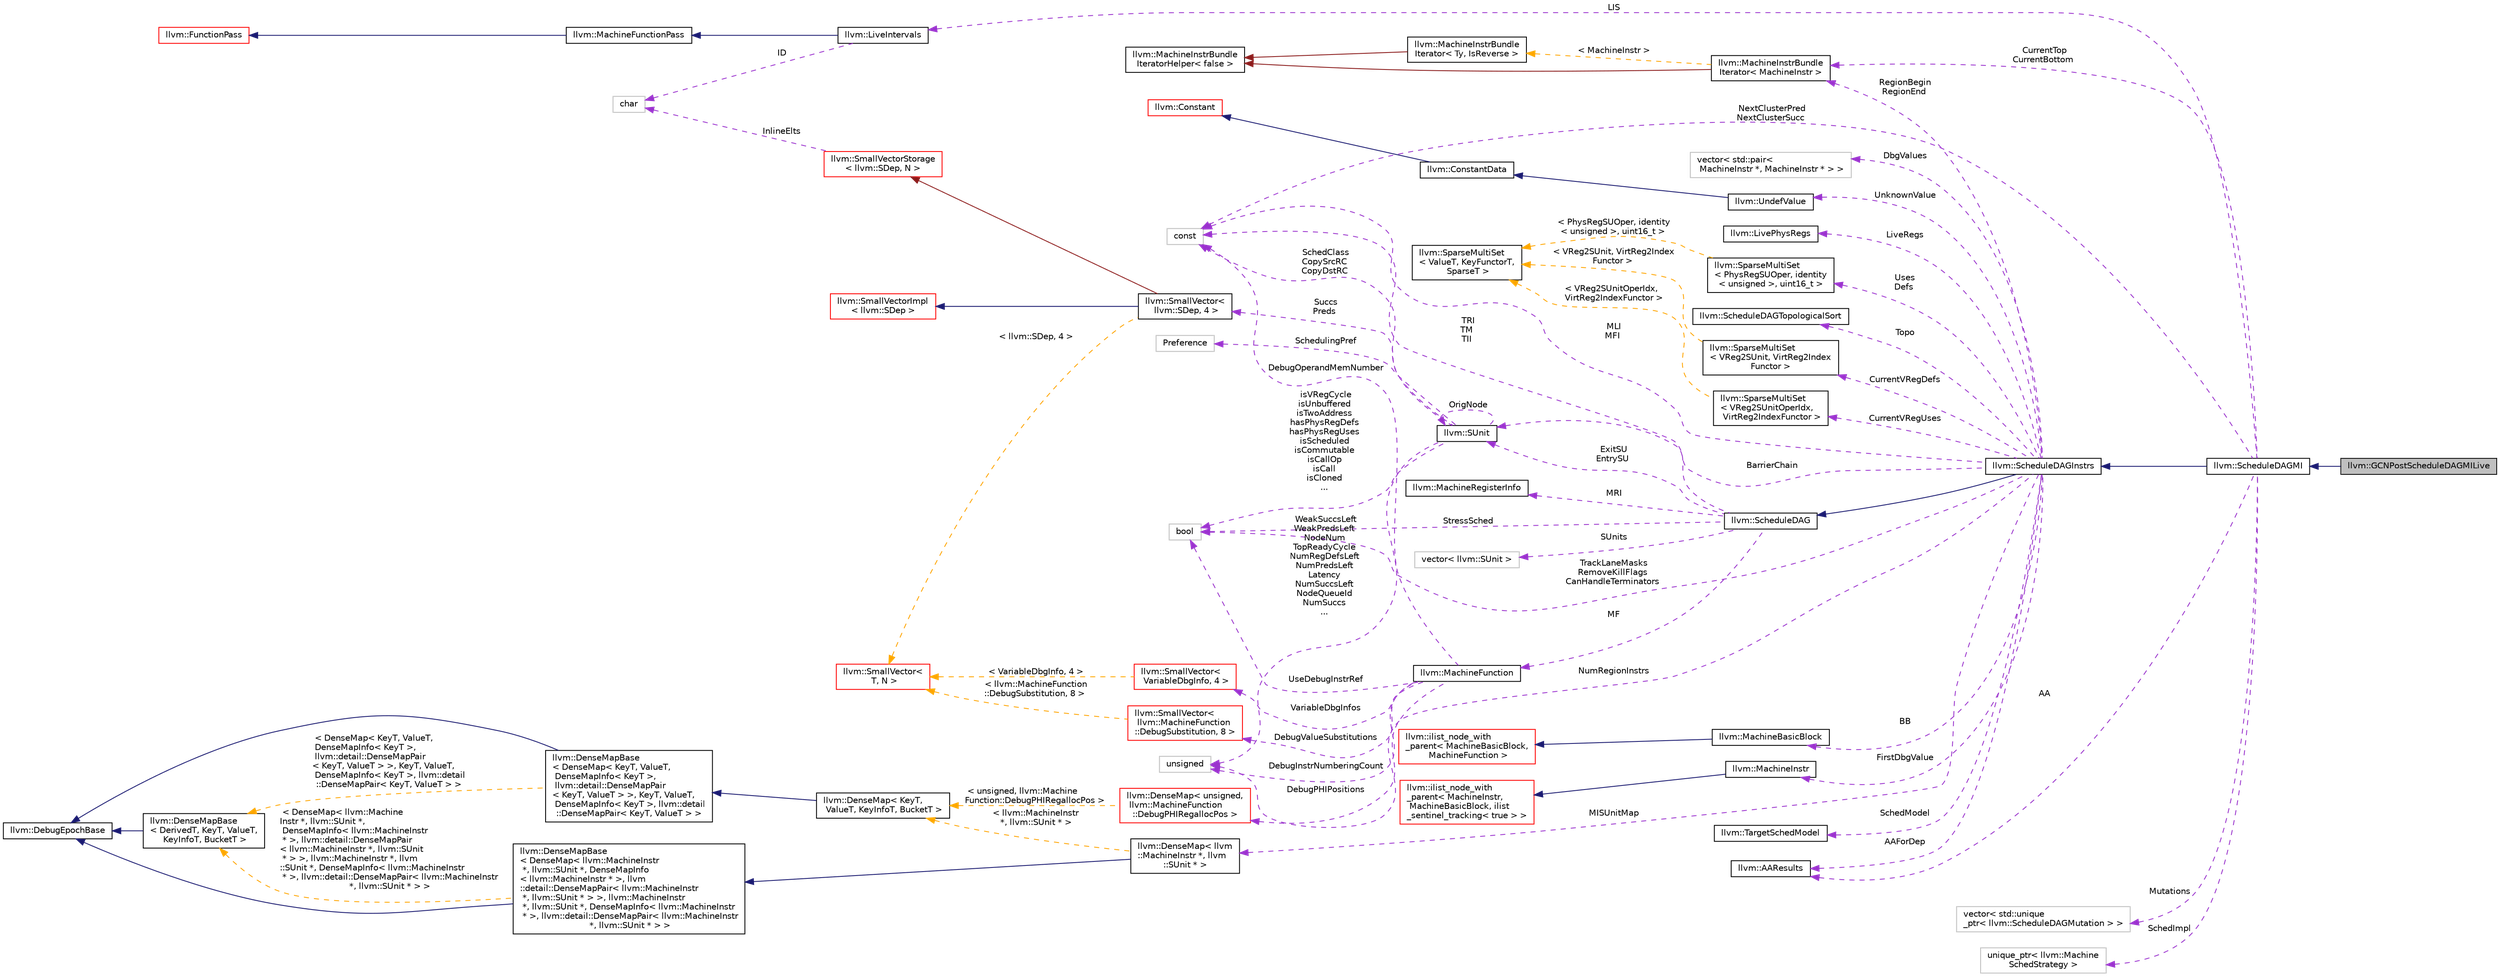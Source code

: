digraph "llvm::GCNPostScheduleDAGMILive"
{
 // LATEX_PDF_SIZE
  bgcolor="transparent";
  edge [fontname="Helvetica",fontsize="10",labelfontname="Helvetica",labelfontsize="10"];
  node [fontname="Helvetica",fontsize="10",shape=record];
  rankdir="LR";
  Node1 [label="llvm::GCNPostScheduleDAGMILive",height=0.2,width=0.4,color="black", fillcolor="grey75", style="filled", fontcolor="black",tooltip=" "];
  Node2 -> Node1 [dir="back",color="midnightblue",fontsize="10",style="solid",fontname="Helvetica"];
  Node2 [label="llvm::ScheduleDAGMI",height=0.2,width=0.4,color="black",URL="$classllvm_1_1ScheduleDAGMI.html",tooltip="ScheduleDAGMI is an implementation of ScheduleDAGInstrs that simply schedules machine instructions ac..."];
  Node3 -> Node2 [dir="back",color="midnightblue",fontsize="10",style="solid",fontname="Helvetica"];
  Node3 [label="llvm::ScheduleDAGInstrs",height=0.2,width=0.4,color="black",URL="$classllvm_1_1ScheduleDAGInstrs.html",tooltip="A ScheduleDAG for scheduling lists of MachineInstr."];
  Node4 -> Node3 [dir="back",color="midnightblue",fontsize="10",style="solid",fontname="Helvetica"];
  Node4 [label="llvm::ScheduleDAG",height=0.2,width=0.4,color="black",URL="$classllvm_1_1ScheduleDAG.html",tooltip=" "];
  Node5 -> Node4 [dir="back",color="darkorchid3",fontsize="10",style="dashed",label=" MF" ,fontname="Helvetica"];
  Node5 [label="llvm::MachineFunction",height=0.2,width=0.4,color="black",URL="$classllvm_1_1MachineFunction.html",tooltip=" "];
  Node6 -> Node5 [dir="back",color="darkorchid3",fontsize="10",style="dashed",label=" DebugValueSubstitutions" ,fontname="Helvetica"];
  Node6 [label="llvm::SmallVector\<\l llvm::MachineFunction\l::DebugSubstitution, 8 \>",height=0.2,width=0.4,color="red",URL="$classllvm_1_1SmallVector.html",tooltip=" "];
  Node12 -> Node6 [dir="back",color="orange",fontsize="10",style="dashed",label=" \< llvm::MachineFunction\l::DebugSubstitution, 8 \>" ,fontname="Helvetica"];
  Node12 [label="llvm::SmallVector\<\l T, N \>",height=0.2,width=0.4,color="red",URL="$classllvm_1_1SmallVector.html",tooltip="This is a 'vector' (really, a variable-sized array), optimized for the case when the array is small."];
  Node14 -> Node5 [dir="back",color="darkorchid3",fontsize="10",style="dashed",label=" DebugPHIPositions" ,fontname="Helvetica"];
  Node14 [label="llvm::DenseMap\< unsigned,\l llvm::MachineFunction\l::DebugPHIRegallocPos \>",height=0.2,width=0.4,color="red",URL="$classllvm_1_1DenseMap.html",tooltip=" "];
  Node18 -> Node14 [dir="back",color="orange",fontsize="10",style="dashed",label=" \< unsigned, llvm::Machine\lFunction::DebugPHIRegallocPos \>" ,fontname="Helvetica"];
  Node18 [label="llvm::DenseMap\< KeyT,\l ValueT, KeyInfoT, BucketT \>",height=0.2,width=0.4,color="black",URL="$classllvm_1_1DenseMap.html",tooltip=" "];
  Node19 -> Node18 [dir="back",color="midnightblue",fontsize="10",style="solid",fontname="Helvetica"];
  Node19 [label="llvm::DenseMapBase\l\< DenseMap\< KeyT, ValueT,\l DenseMapInfo\< KeyT \>,\l llvm::detail::DenseMapPair\l\< KeyT, ValueT \> \>, KeyT, ValueT,\l DenseMapInfo\< KeyT \>, llvm::detail\l::DenseMapPair\< KeyT, ValueT \> \>",height=0.2,width=0.4,color="black",URL="$classllvm_1_1DenseMapBase.html",tooltip=" "];
  Node16 -> Node19 [dir="back",color="midnightblue",fontsize="10",style="solid",fontname="Helvetica"];
  Node16 [label="llvm::DebugEpochBase",height=0.2,width=0.4,color="black",URL="$classllvm_1_1DebugEpochBase.html",tooltip="A base class for data structure classes wishing to make iterators (\"handles\") pointing into themselve..."];
  Node17 -> Node19 [dir="back",color="orange",fontsize="10",style="dashed",label=" \< DenseMap\< KeyT, ValueT,\l DenseMapInfo\< KeyT \>,\l llvm::detail::DenseMapPair\l\< KeyT, ValueT \> \>, KeyT, ValueT,\l DenseMapInfo\< KeyT \>, llvm::detail\l::DenseMapPair\< KeyT, ValueT \> \>" ,fontname="Helvetica"];
  Node17 [label="llvm::DenseMapBase\l\< DerivedT, KeyT, ValueT,\l KeyInfoT, BucketT \>",height=0.2,width=0.4,color="black",URL="$classllvm_1_1DenseMapBase.html",tooltip=" "];
  Node16 -> Node17 [dir="back",color="midnightblue",fontsize="10",style="solid",fontname="Helvetica"];
  Node20 -> Node5 [dir="back",color="darkorchid3",fontsize="10",style="dashed",label=" UseDebugInstrRef" ,fontname="Helvetica"];
  Node20 [label="bool",height=0.2,width=0.4,color="grey75",tooltip=" "];
  Node21 -> Node5 [dir="back",color="darkorchid3",fontsize="10",style="dashed",label=" DebugOperandMemNumber" ,fontname="Helvetica"];
  Node21 [label="const",height=0.2,width=0.4,color="grey75",tooltip=" "];
  Node22 -> Node5 [dir="back",color="darkorchid3",fontsize="10",style="dashed",label=" DebugInstrNumberingCount" ,fontname="Helvetica"];
  Node22 [label="unsigned",height=0.2,width=0.4,color="grey75",tooltip=" "];
  Node23 -> Node5 [dir="back",color="darkorchid3",fontsize="10",style="dashed",label=" VariableDbgInfos" ,fontname="Helvetica"];
  Node23 [label="llvm::SmallVector\<\l VariableDbgInfo, 4 \>",height=0.2,width=0.4,color="red",URL="$classllvm_1_1SmallVector.html",tooltip=" "];
  Node12 -> Node23 [dir="back",color="orange",fontsize="10",style="dashed",label=" \< VariableDbgInfo, 4 \>" ,fontname="Helvetica"];
  Node26 -> Node4 [dir="back",color="darkorchid3",fontsize="10",style="dashed",label=" ExitSU\nEntrySU" ,fontname="Helvetica"];
  Node26 [label="llvm::SUnit",height=0.2,width=0.4,color="black",URL="$classllvm_1_1SUnit.html",tooltip="Scheduling unit. This is a node in the scheduling DAG."];
  Node27 -> Node26 [dir="back",color="darkorchid3",fontsize="10",style="dashed",label=" Succs\nPreds" ,fontname="Helvetica"];
  Node27 [label="llvm::SmallVector\<\l llvm::SDep, 4 \>",height=0.2,width=0.4,color="black",URL="$classllvm_1_1SmallVector.html",tooltip=" "];
  Node28 -> Node27 [dir="back",color="midnightblue",fontsize="10",style="solid",fontname="Helvetica"];
  Node28 [label="llvm::SmallVectorImpl\l\< llvm::SDep \>",height=0.2,width=0.4,color="red",URL="$classllvm_1_1SmallVectorImpl.html",tooltip=" "];
  Node29 -> Node27 [dir="back",color="firebrick4",fontsize="10",style="solid",fontname="Helvetica"];
  Node29 [label="llvm::SmallVectorStorage\l\< llvm::SDep, N \>",height=0.2,width=0.4,color="red",URL="$structllvm_1_1SmallVectorStorage.html",tooltip=" "];
  Node10 -> Node29 [dir="back",color="darkorchid3",fontsize="10",style="dashed",label=" InlineElts" ,fontname="Helvetica"];
  Node10 [label="char",height=0.2,width=0.4,color="grey75",tooltip=" "];
  Node12 -> Node27 [dir="back",color="orange",fontsize="10",style="dashed",label=" \< llvm::SDep, 4 \>" ,fontname="Helvetica"];
  Node26 -> Node26 [dir="back",color="darkorchid3",fontsize="10",style="dashed",label=" OrigNode" ,fontname="Helvetica"];
  Node20 -> Node26 [dir="back",color="darkorchid3",fontsize="10",style="dashed",label=" isVRegCycle\nisUnbuffered\nisTwoAddress\nhasPhysRegDefs\nhasPhysRegUses\nisScheduled\nisCommutable\nisCallOp\nisCall\nisCloned\n..." ,fontname="Helvetica"];
  Node30 -> Node26 [dir="back",color="darkorchid3",fontsize="10",style="dashed",label=" SchedulingPref" ,fontname="Helvetica"];
  Node30 [label="Preference",height=0.2,width=0.4,color="grey75",tooltip=" "];
  Node22 -> Node26 [dir="back",color="darkorchid3",fontsize="10",style="dashed",label=" WeakSuccsLeft\nWeakPredsLeft\nNodeNum\nTopReadyCycle\nNumRegDefsLeft\nNumPredsLeft\nLatency\nNumSuccsLeft\nNodeQueueId\nNumSuccs\n..." ,fontname="Helvetica"];
  Node21 -> Node26 [dir="back",color="darkorchid3",fontsize="10",style="dashed",label=" SchedClass\nCopySrcRC\nCopyDstRC" ,fontname="Helvetica"];
  Node31 -> Node4 [dir="back",color="darkorchid3",fontsize="10",style="dashed",label=" SUnits" ,fontname="Helvetica"];
  Node31 [label="vector\< llvm::SUnit \>",height=0.2,width=0.4,color="grey75",tooltip=" "];
  Node20 -> Node4 [dir="back",color="darkorchid3",fontsize="10",style="dashed",label=" StressSched" ,fontname="Helvetica"];
  Node32 -> Node4 [dir="back",color="darkorchid3",fontsize="10",style="dashed",label=" MRI" ,fontname="Helvetica"];
  Node32 [label="llvm::MachineRegisterInfo",height=0.2,width=0.4,color="black",URL="$classllvm_1_1MachineRegisterInfo.html",tooltip="MachineRegisterInfo - Keep track of information for virtual and physical registers,..."];
  Node21 -> Node4 [dir="back",color="darkorchid3",fontsize="10",style="dashed",label=" TRI\nTM\nTII" ,fontname="Helvetica"];
  Node33 -> Node3 [dir="back",color="darkorchid3",fontsize="10",style="dashed",label=" MISUnitMap" ,fontname="Helvetica"];
  Node33 [label="llvm::DenseMap\< llvm\l::MachineInstr *, llvm\l::SUnit * \>",height=0.2,width=0.4,color="black",URL="$classllvm_1_1DenseMap.html",tooltip=" "];
  Node34 -> Node33 [dir="back",color="midnightblue",fontsize="10",style="solid",fontname="Helvetica"];
  Node34 [label="llvm::DenseMapBase\l\< DenseMap\< llvm::MachineInstr\l *, llvm::SUnit *, DenseMapInfo\l\< llvm::MachineInstr * \>, llvm\l::detail::DenseMapPair\< llvm::MachineInstr\l *, llvm::SUnit * \> \>, llvm::MachineInstr\l *, llvm::SUnit *, DenseMapInfo\< llvm::MachineInstr\l * \>, llvm::detail::DenseMapPair\< llvm::MachineInstr\l *, llvm::SUnit * \> \>",height=0.2,width=0.4,color="black",URL="$classllvm_1_1DenseMapBase.html",tooltip=" "];
  Node16 -> Node34 [dir="back",color="midnightblue",fontsize="10",style="solid",fontname="Helvetica"];
  Node17 -> Node34 [dir="back",color="orange",fontsize="10",style="dashed",label=" \< DenseMap\< llvm::Machine\lInstr *, llvm::SUnit *,\l DenseMapInfo\< llvm::MachineInstr\l * \>, llvm::detail::DenseMapPair\l\< llvm::MachineInstr *, llvm::SUnit\l * \> \>, llvm::MachineInstr *, llvm\l::SUnit *, DenseMapInfo\< llvm::MachineInstr\l * \>, llvm::detail::DenseMapPair\< llvm::MachineInstr\l *, llvm::SUnit * \> \>" ,fontname="Helvetica"];
  Node18 -> Node33 [dir="back",color="orange",fontsize="10",style="dashed",label=" \< llvm::MachineInstr\l *, llvm::SUnit * \>" ,fontname="Helvetica"];
  Node35 -> Node3 [dir="back",color="darkorchid3",fontsize="10",style="dashed",label=" RegionBegin\nRegionEnd" ,fontname="Helvetica"];
  Node35 [label="llvm::MachineInstrBundle\lIterator\< MachineInstr \>",height=0.2,width=0.4,color="black",URL="$classllvm_1_1MachineInstrBundleIterator.html",tooltip=" "];
  Node36 -> Node35 [dir="back",color="firebrick4",fontsize="10",style="solid",fontname="Helvetica"];
  Node36 [label="llvm::MachineInstrBundle\lIteratorHelper\< false \>",height=0.2,width=0.4,color="black",URL="$structllvm_1_1MachineInstrBundleIteratorHelper_3_01false_01_4.html",tooltip=" "];
  Node37 -> Node35 [dir="back",color="orange",fontsize="10",style="dashed",label=" \< MachineInstr \>" ,fontname="Helvetica"];
  Node37 [label="llvm::MachineInstrBundle\lIterator\< Ty, IsReverse \>",height=0.2,width=0.4,color="black",URL="$classllvm_1_1MachineInstrBundleIterator.html",tooltip="MachineBasicBlock iterator that automatically skips over MIs that are inside bundles (i...."];
  Node36 -> Node37 [dir="back",color="firebrick4",fontsize="10",style="solid",fontname="Helvetica"];
  Node38 -> Node3 [dir="back",color="darkorchid3",fontsize="10",style="dashed",label=" DbgValues" ,fontname="Helvetica"];
  Node38 [label="vector\< std::pair\<\l MachineInstr *, MachineInstr * \> \>",height=0.2,width=0.4,color="grey75",tooltip=" "];
  Node26 -> Node3 [dir="back",color="darkorchid3",fontsize="10",style="dashed",label=" BarrierChain" ,fontname="Helvetica"];
  Node39 -> Node3 [dir="back",color="darkorchid3",fontsize="10",style="dashed",label=" LiveRegs" ,fontname="Helvetica"];
  Node39 [label="llvm::LivePhysRegs",height=0.2,width=0.4,color="black",URL="$classllvm_1_1LivePhysRegs.html",tooltip="A set of physical registers with utility functions to track liveness when walking backward/forward th..."];
  Node40 -> Node3 [dir="back",color="darkorchid3",fontsize="10",style="dashed",label=" UnknownValue" ,fontname="Helvetica"];
  Node40 [label="llvm::UndefValue",height=0.2,width=0.4,color="black",URL="$classllvm_1_1UndefValue.html",tooltip="'undef' values are things that do not have specified contents."];
  Node41 -> Node40 [dir="back",color="midnightblue",fontsize="10",style="solid",fontname="Helvetica"];
  Node41 [label="llvm::ConstantData",height=0.2,width=0.4,color="black",URL="$classllvm_1_1ConstantData.html",tooltip="Base class for constants with no operands."];
  Node42 -> Node41 [dir="back",color="midnightblue",fontsize="10",style="solid",fontname="Helvetica"];
  Node42 [label="llvm::Constant",height=0.2,width=0.4,color="red",URL="$classllvm_1_1Constant.html",tooltip="This is an important base class in LLVM."];
  Node46 -> Node3 [dir="back",color="darkorchid3",fontsize="10",style="dashed",label=" AAForDep" ,fontname="Helvetica"];
  Node46 [label="llvm::AAResults",height=0.2,width=0.4,color="black",URL="$classllvm_1_1AAResults.html",tooltip=" "];
  Node20 -> Node3 [dir="back",color="darkorchid3",fontsize="10",style="dashed",label=" TrackLaneMasks\nRemoveKillFlags\nCanHandleTerminators" ,fontname="Helvetica"];
  Node47 -> Node3 [dir="back",color="darkorchid3",fontsize="10",style="dashed",label=" Topo" ,fontname="Helvetica"];
  Node47 [label="llvm::ScheduleDAGTopologicalSort",height=0.2,width=0.4,color="black",URL="$classllvm_1_1ScheduleDAGTopologicalSort.html",tooltip="This class can compute a topological ordering for SUnits and provides methods for dynamically updatin..."];
  Node48 -> Node3 [dir="back",color="darkorchid3",fontsize="10",style="dashed",label=" Uses\nDefs" ,fontname="Helvetica"];
  Node48 [label="llvm::SparseMultiSet\l\< PhysRegSUOper, identity\l\< unsigned \>, uint16_t \>",height=0.2,width=0.4,color="black",URL="$classllvm_1_1SparseMultiSet.html",tooltip=" "];
  Node49 -> Node48 [dir="back",color="orange",fontsize="10",style="dashed",label=" \< PhysRegSUOper, identity\l\< unsigned \>, uint16_t \>" ,fontname="Helvetica"];
  Node49 [label="llvm::SparseMultiSet\l\< ValueT, KeyFunctorT,\l SparseT \>",height=0.2,width=0.4,color="black",URL="$classllvm_1_1SparseMultiSet.html",tooltip="Fast multiset implementation for objects that can be identified by small unsigned keys."];
  Node50 -> Node3 [dir="back",color="darkorchid3",fontsize="10",style="dashed",label=" BB" ,fontname="Helvetica"];
  Node50 [label="llvm::MachineBasicBlock",height=0.2,width=0.4,color="black",URL="$classllvm_1_1MachineBasicBlock.html",tooltip=" "];
  Node51 -> Node50 [dir="back",color="midnightblue",fontsize="10",style="solid",fontname="Helvetica"];
  Node51 [label="llvm::ilist_node_with\l_parent\< MachineBasicBlock,\l MachineFunction \>",height=0.2,width=0.4,color="red",URL="$classllvm_1_1ilist__node__with__parent.html",tooltip=" "];
  Node64 -> Node3 [dir="back",color="darkorchid3",fontsize="10",style="dashed",label=" FirstDbgValue" ,fontname="Helvetica"];
  Node64 [label="llvm::MachineInstr",height=0.2,width=0.4,color="black",URL="$classllvm_1_1MachineInstr.html",tooltip="Representation of each machine instruction."];
  Node65 -> Node64 [dir="back",color="midnightblue",fontsize="10",style="solid",fontname="Helvetica"];
  Node65 [label="llvm::ilist_node_with\l_parent\< MachineInstr,\l MachineBasicBlock, ilist\l_sentinel_tracking\< true \> \>",height=0.2,width=0.4,color="red",URL="$classllvm_1_1ilist__node__with__parent.html",tooltip=" "];
  Node69 -> Node3 [dir="back",color="darkorchid3",fontsize="10",style="dashed",label=" CurrentVRegDefs" ,fontname="Helvetica"];
  Node69 [label="llvm::SparseMultiSet\l\< VReg2SUnit, VirtReg2Index\lFunctor \>",height=0.2,width=0.4,color="black",URL="$classllvm_1_1SparseMultiSet.html",tooltip=" "];
  Node49 -> Node69 [dir="back",color="orange",fontsize="10",style="dashed",label=" \< VReg2SUnit, VirtReg2Index\lFunctor \>" ,fontname="Helvetica"];
  Node22 -> Node3 [dir="back",color="darkorchid3",fontsize="10",style="dashed",label=" NumRegionInstrs" ,fontname="Helvetica"];
  Node70 -> Node3 [dir="back",color="darkorchid3",fontsize="10",style="dashed",label=" SchedModel" ,fontname="Helvetica"];
  Node70 [label="llvm::TargetSchedModel",height=0.2,width=0.4,color="black",URL="$classllvm_1_1TargetSchedModel.html",tooltip="Provide an instruction scheduling machine model to CodeGen passes."];
  Node21 -> Node3 [dir="back",color="darkorchid3",fontsize="10",style="dashed",label=" MLI\nMFI" ,fontname="Helvetica"];
  Node71 -> Node3 [dir="back",color="darkorchid3",fontsize="10",style="dashed",label=" CurrentVRegUses" ,fontname="Helvetica"];
  Node71 [label="llvm::SparseMultiSet\l\< VReg2SUnitOperIdx,\l VirtReg2IndexFunctor \>",height=0.2,width=0.4,color="black",URL="$classllvm_1_1SparseMultiSet.html",tooltip=" "];
  Node49 -> Node71 [dir="back",color="orange",fontsize="10",style="dashed",label=" \< VReg2SUnitOperIdx,\l VirtReg2IndexFunctor \>" ,fontname="Helvetica"];
  Node35 -> Node2 [dir="back",color="darkorchid3",fontsize="10",style="dashed",label=" CurrentTop\nCurrentBottom" ,fontname="Helvetica"];
  Node46 -> Node2 [dir="back",color="darkorchid3",fontsize="10",style="dashed",label=" AA" ,fontname="Helvetica"];
  Node72 -> Node2 [dir="back",color="darkorchid3",fontsize="10",style="dashed",label=" Mutations" ,fontname="Helvetica"];
  Node72 [label="vector\< std::unique\l_ptr\< llvm::ScheduleDAGMutation \> \>",height=0.2,width=0.4,color="grey75",tooltip=" "];
  Node73 -> Node2 [dir="back",color="darkorchid3",fontsize="10",style="dashed",label=" LIS" ,fontname="Helvetica"];
  Node73 [label="llvm::LiveIntervals",height=0.2,width=0.4,color="black",URL="$classllvm_1_1LiveIntervals.html",tooltip=" "];
  Node74 -> Node73 [dir="back",color="midnightblue",fontsize="10",style="solid",fontname="Helvetica"];
  Node74 [label="llvm::MachineFunctionPass",height=0.2,width=0.4,color="black",URL="$classllvm_1_1MachineFunctionPass.html",tooltip="MachineFunctionPass - This class adapts the FunctionPass interface to allow convenient creation of pa..."];
  Node75 -> Node74 [dir="back",color="midnightblue",fontsize="10",style="solid",fontname="Helvetica"];
  Node75 [label="llvm::FunctionPass",height=0.2,width=0.4,color="red",URL="$classllvm_1_1FunctionPass.html",tooltip="FunctionPass class - This class is used to implement most global optimizations."];
  Node10 -> Node73 [dir="back",color="darkorchid3",fontsize="10",style="dashed",label=" ID" ,fontname="Helvetica"];
  Node21 -> Node2 [dir="back",color="darkorchid3",fontsize="10",style="dashed",label=" NextClusterPred\nNextClusterSucc" ,fontname="Helvetica"];
  Node77 -> Node2 [dir="back",color="darkorchid3",fontsize="10",style="dashed",label=" SchedImpl" ,fontname="Helvetica"];
  Node77 [label="unique_ptr\< llvm::Machine\lSchedStrategy \>",height=0.2,width=0.4,color="grey75",tooltip=" "];
}
